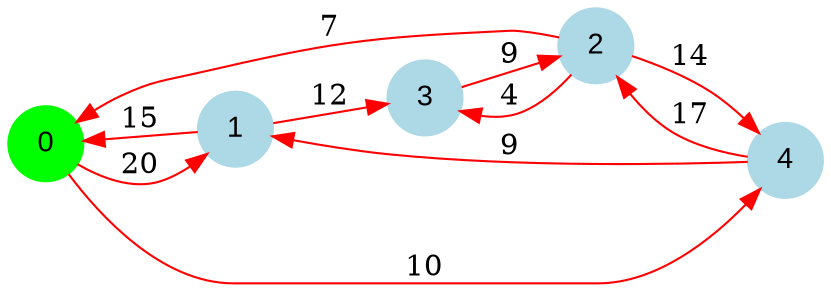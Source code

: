digraph graphe {
rankdir = LR;
edge [color=red];
0 [fontname="Arial", shape = circle, color=green, style=filled];
1 [fontname="Arial", shape = circle, color=lightblue, style=filled];
2 [fontname="Arial", shape = circle, color=lightblue, style=filled];
3 [fontname="Arial", shape = circle, color=lightblue, style=filled];
4 [fontname="Arial", shape = circle, color=lightblue, style=filled];
	0 -> 1 [label = "20"];
	0 -> 4 [label = "10"];
	1 -> 0 [label = "15"];
	1 -> 3 [label = "12"];
	2 -> 0 [label = "7"];
	2 -> 3 [label = "4"];
	2 -> 4 [label = "14"];
	3 -> 2 [label = "9"];
	4 -> 1 [label = "9"];
	4 -> 2 [label = "17"];
}